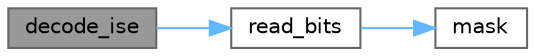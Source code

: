 digraph "decode_ise"
{
 // LATEX_PDF_SIZE
  bgcolor="transparent";
  edge [fontname=Helvetica,fontsize=10,labelfontname=Helvetica,labelfontsize=10];
  node [fontname=Helvetica,fontsize=10,shape=box,height=0.2,width=0.4];
  rankdir="LR";
  Node1 [id="Node000001",label="decode_ise",height=0.2,width=0.4,color="gray40", fillcolor="grey60", style="filled", fontcolor="black",tooltip="Decode a packed string using BISE."];
  Node1 -> Node2 [id="edge3_Node000001_Node000002",color="steelblue1",style="solid",tooltip=" "];
  Node2 [id="Node000002",label="read_bits",height=0.2,width=0.4,color="grey40", fillcolor="white", style="filled",URL="$astcenc__integer__sequence_8cpp.html#a203e1098560cd6c7b9b9004d9704123e",tooltip="Read up to 16 bits from two bytes."];
  Node2 -> Node3 [id="edge4_Node000002_Node000003",color="steelblue1",style="solid",tooltip=" "];
  Node3 [id="Node000003",label="mask",height=0.2,width=0.4,color="grey40", fillcolor="white", style="filled",URL="$astcenc__vecmathlib__avx2__8_8h.html#ad922a3ed6098767968916265154b6f82",tooltip="Return a 8-bit mask code indicating mask status."];
}

